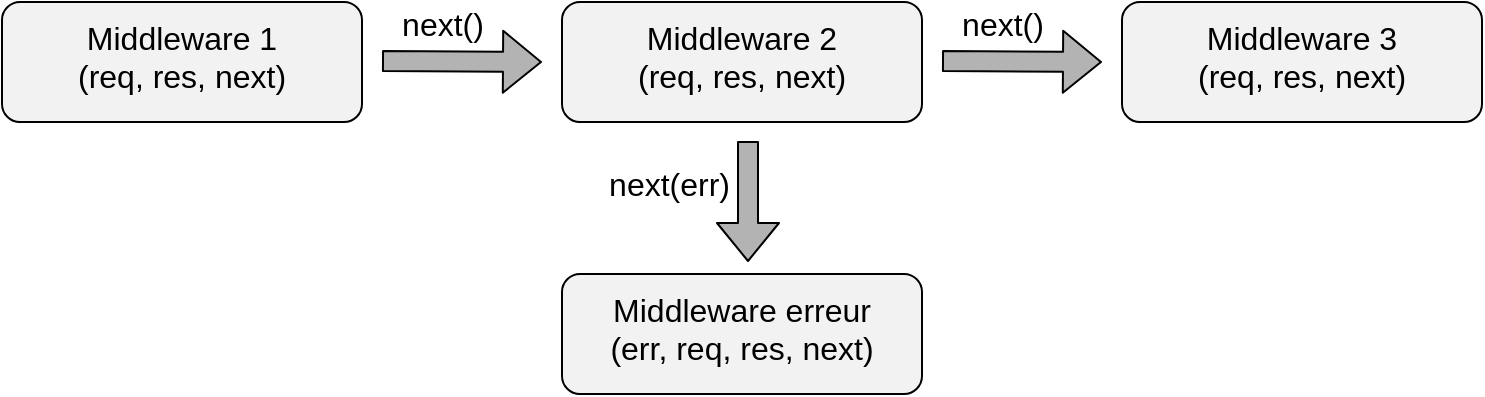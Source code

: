 <mxfile version="12.9.8" type="device"><diagram id="R8iZG2OgRhVWtrGhMX4b" name="Page-1"><mxGraphModel dx="1426" dy="874" grid="1" gridSize="10" guides="1" tooltips="1" connect="1" arrows="1" fold="1" page="1" pageScale="1" pageWidth="827" pageHeight="1169" math="0" shadow="0"><root><mxCell id="0"/><mxCell id="1" parent="0"/><mxCell id="-T2IjC3iWMr4_2npWAiE-3" value="Middleware 1&lt;br&gt;(req, res, next)" style="rounded=1;whiteSpace=wrap;html=1;verticalAlign=top;fillColor=#F2F2F2;fontSize=16;spacing=4;" parent="1" vertex="1"><mxGeometry x="40" y="350" width="180" height="60" as="geometry"/></mxCell><mxCell id="NNgaLDTfPuD1Xsr9ZIz5-5" value="Middleware 2&lt;br&gt;(req, res, next)" style="rounded=1;whiteSpace=wrap;html=1;verticalAlign=top;fillColor=#F2F2F2;fontSize=16;spacing=4;" parent="1" vertex="1"><mxGeometry x="320" y="350" width="180" height="60" as="geometry"/></mxCell><mxCell id="NNgaLDTfPuD1Xsr9ZIz5-9" value="Middleware 3&lt;br&gt;(req, res, next)" style="rounded=1;whiteSpace=wrap;html=1;verticalAlign=top;fillColor=#F2F2F2;fontSize=16;spacing=4;" parent="1" vertex="1"><mxGeometry x="600" y="350" width="180" height="60" as="geometry"/></mxCell><mxCell id="NNgaLDTfPuD1Xsr9ZIz5-19" value="" style="shape=flexArrow;endArrow=classic;html=1;fontColor=none;fillColor=#B3B3B3;comic=0;strokeColor=#000000;" parent="1" edge="1"><mxGeometry width="50" height="50" relative="1" as="geometry"><mxPoint x="230" y="379.5" as="sourcePoint"/><mxPoint x="310" y="380" as="targetPoint"/><Array as="points"/></mxGeometry></mxCell><mxCell id="NNgaLDTfPuD1Xsr9ZIz5-20" value="next()" style="text;html=1;align=center;verticalAlign=bottom;resizable=0;points=[];fontColor=none;labelPosition=center;verticalLabelPosition=top;spacingTop=0;spacingBottom=8;fontSize=16;" parent="NNgaLDTfPuD1Xsr9ZIz5-19" vertex="1" connectable="0"><mxGeometry x="-0.28" y="-1" relative="1" as="geometry"><mxPoint x="1.01" y="-0.68" as="offset"/></mxGeometry></mxCell><mxCell id="_dyn4p8grC54Re1i-B2T-1" value="Middleware erreur&lt;br&gt;(err, req, res, next)" style="rounded=1;whiteSpace=wrap;html=1;verticalAlign=top;fillColor=#F2F2F2;fontSize=16;spacing=4;" vertex="1" parent="1"><mxGeometry x="320" y="486" width="180" height="60" as="geometry"/></mxCell><mxCell id="_dyn4p8grC54Re1i-B2T-2" value="" style="shape=flexArrow;endArrow=classic;html=1;fontColor=none;fillColor=#B3B3B3;comic=0;strokeColor=#000000;" edge="1" parent="1"><mxGeometry width="50" height="50" relative="1" as="geometry"><mxPoint x="510" y="379.5" as="sourcePoint"/><mxPoint x="590" y="380" as="targetPoint"/><Array as="points"/></mxGeometry></mxCell><mxCell id="_dyn4p8grC54Re1i-B2T-3" value="next()" style="text;html=1;align=center;verticalAlign=bottom;resizable=0;points=[];fontColor=none;labelPosition=center;verticalLabelPosition=top;spacingTop=0;spacingBottom=8;fontSize=16;" vertex="1" connectable="0" parent="_dyn4p8grC54Re1i-B2T-2"><mxGeometry x="-0.28" y="-1" relative="1" as="geometry"><mxPoint x="1.01" y="-0.68" as="offset"/></mxGeometry></mxCell><mxCell id="_dyn4p8grC54Re1i-B2T-4" value="" style="shape=flexArrow;endArrow=classic;html=1;fontColor=none;fillColor=#B3B3B3;comic=0;strokeColor=#000000;" edge="1" parent="1"><mxGeometry width="50" height="50" relative="1" as="geometry"><mxPoint x="413" y="419.5" as="sourcePoint"/><mxPoint x="413" y="480" as="targetPoint"/><Array as="points"/></mxGeometry></mxCell><mxCell id="_dyn4p8grC54Re1i-B2T-5" value="next(err)" style="text;html=1;align=right;verticalAlign=middle;resizable=0;points=[];fontColor=none;labelPosition=left;verticalLabelPosition=middle;spacingTop=0;spacingBottom=0;fontSize=16;spacingRight=9;" vertex="1" connectable="0" parent="_dyn4p8grC54Re1i-B2T-4"><mxGeometry x="-0.28" y="-1" relative="1" as="geometry"><mxPoint x="1.01" y="-0.68" as="offset"/></mxGeometry></mxCell></root></mxGraphModel></diagram></mxfile>